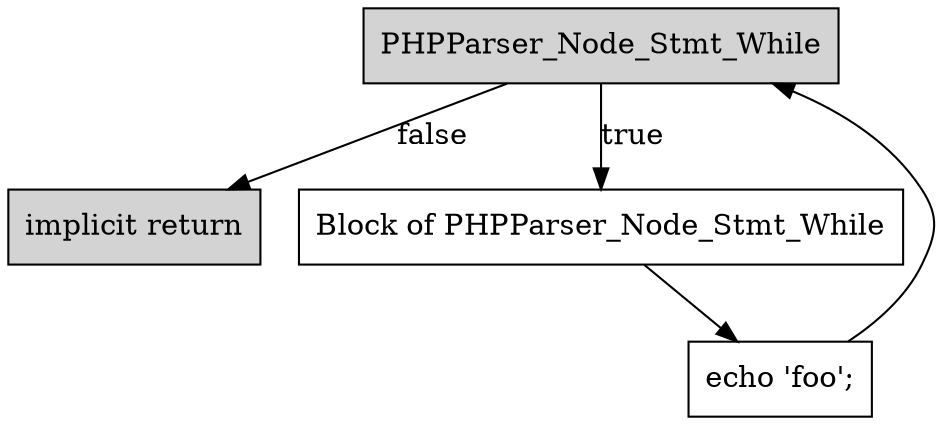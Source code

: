 digraph G {
    B1 [shape=box,label="implicit return",style=filled]
    B2 [shape=box,label="PHPParser_Node_Stmt_While",style=filled]
    B2 -> B3 [label="true"]
    B2 -> B1 [label="false"]
    B4 [shape=box,label="echo 'foo';"]
    B4 -> B2
    B3 [shape=box,label="Block of PHPParser_Node_Stmt_While"]
    B3 -> B4
}